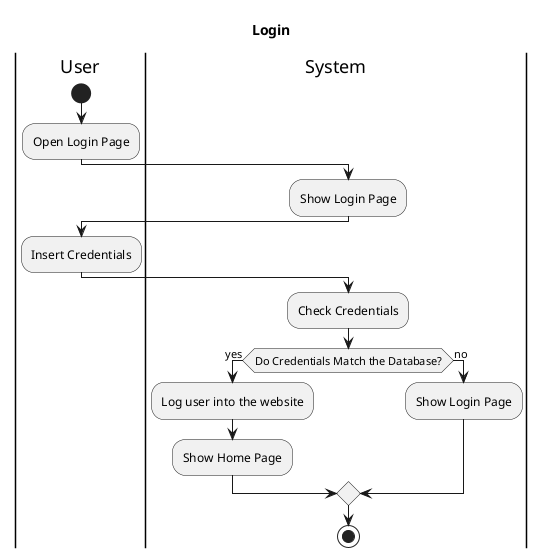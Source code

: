 @startuml
title Login
|User|
start
    :Open Login Page;

|System|
    :Show Login Page;

|User|
    :Insert Credentials;

|System|
    :Check Credentials;

    if (Do Credentials Match the Database?) then (yes) 
            :Log user into the website;
            :Show Home Page;
            
    else (no) 
            :Show Login Page; 
    endif

stop
@enduml